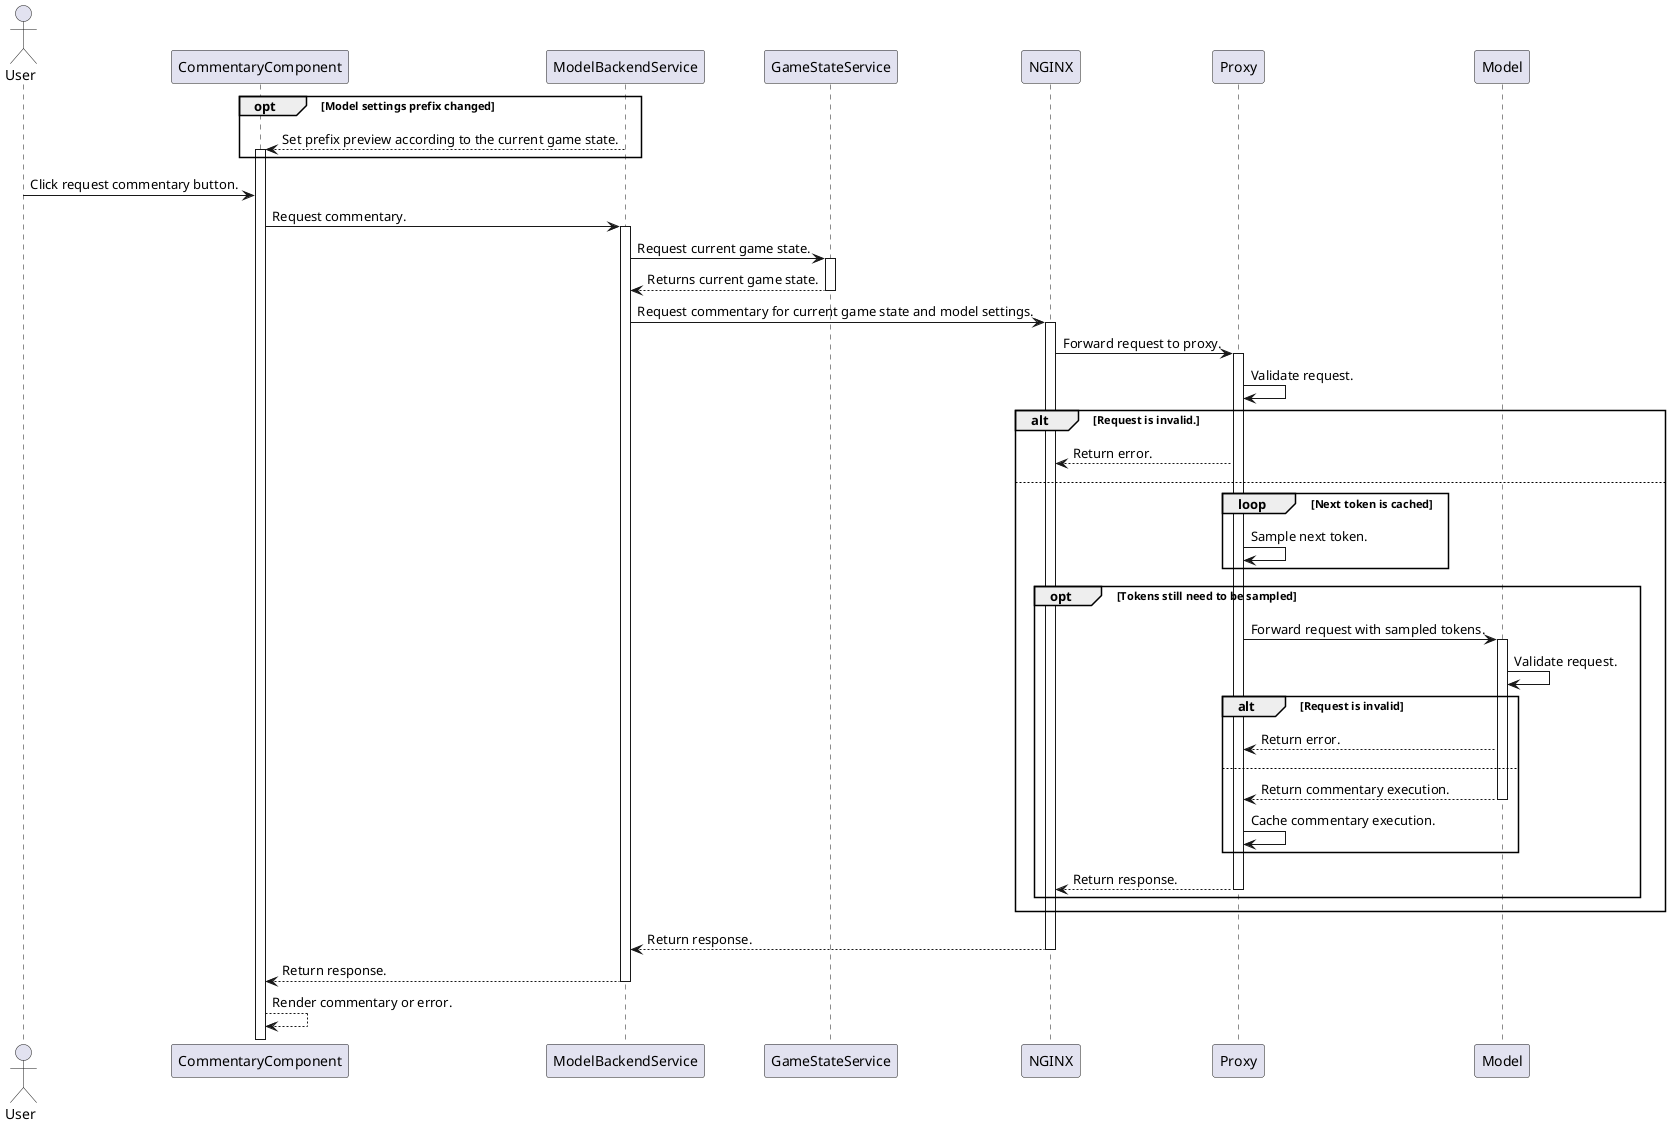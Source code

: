 @startuml
!pragma teoz true

actor User 
participant CommentaryComponent 
participant ModelBackendService 
participant GameStateService 
participant NGINX 
participant Proxy 
participant Model 

opt Model settings prefix changed
  ModelBackendService --> CommentaryComponent ++: Set prefix preview according to the current game state. 
end

User -> CommentaryComponent: Click request commentary button.
CommentaryComponent -> ModelBackendService ++: Request commentary.
ModelBackendService -> GameStateService ++: Request current game state.
GameStateService --> ModelBackendService --: Returns current game state.
ModelBackendService -> NGINX ++: Request commentary for current game state and model settings.
NGINX -> Proxy ++: Forward request to proxy.
Proxy -> Proxy: Validate request.
alt Request is invalid.
  Proxy --> NGINX: Return error.
else
  loop Next token is cached
    Proxy -> Proxy: Sample next token.
  end
  opt Tokens still need to be sampled
    Proxy -> Model ++: Forward request with sampled tokens.
    Model -> Model: Validate request.
    alt Request is invalid
      Model --> Proxy: Return error.
    else
      Model --> Proxy --: Return commentary execution.
      Proxy -> Proxy: Cache commentary execution.
    end
    Proxy --> NGINX --: Return response.
  end
end
NGINX --> ModelBackendService --: Return response.
ModelBackendService --> CommentaryComponent --: Return response.
CommentaryComponent --> CommentaryComponent: Render commentary or error.
||0||
deactivate CommentaryComponent



@enduml

